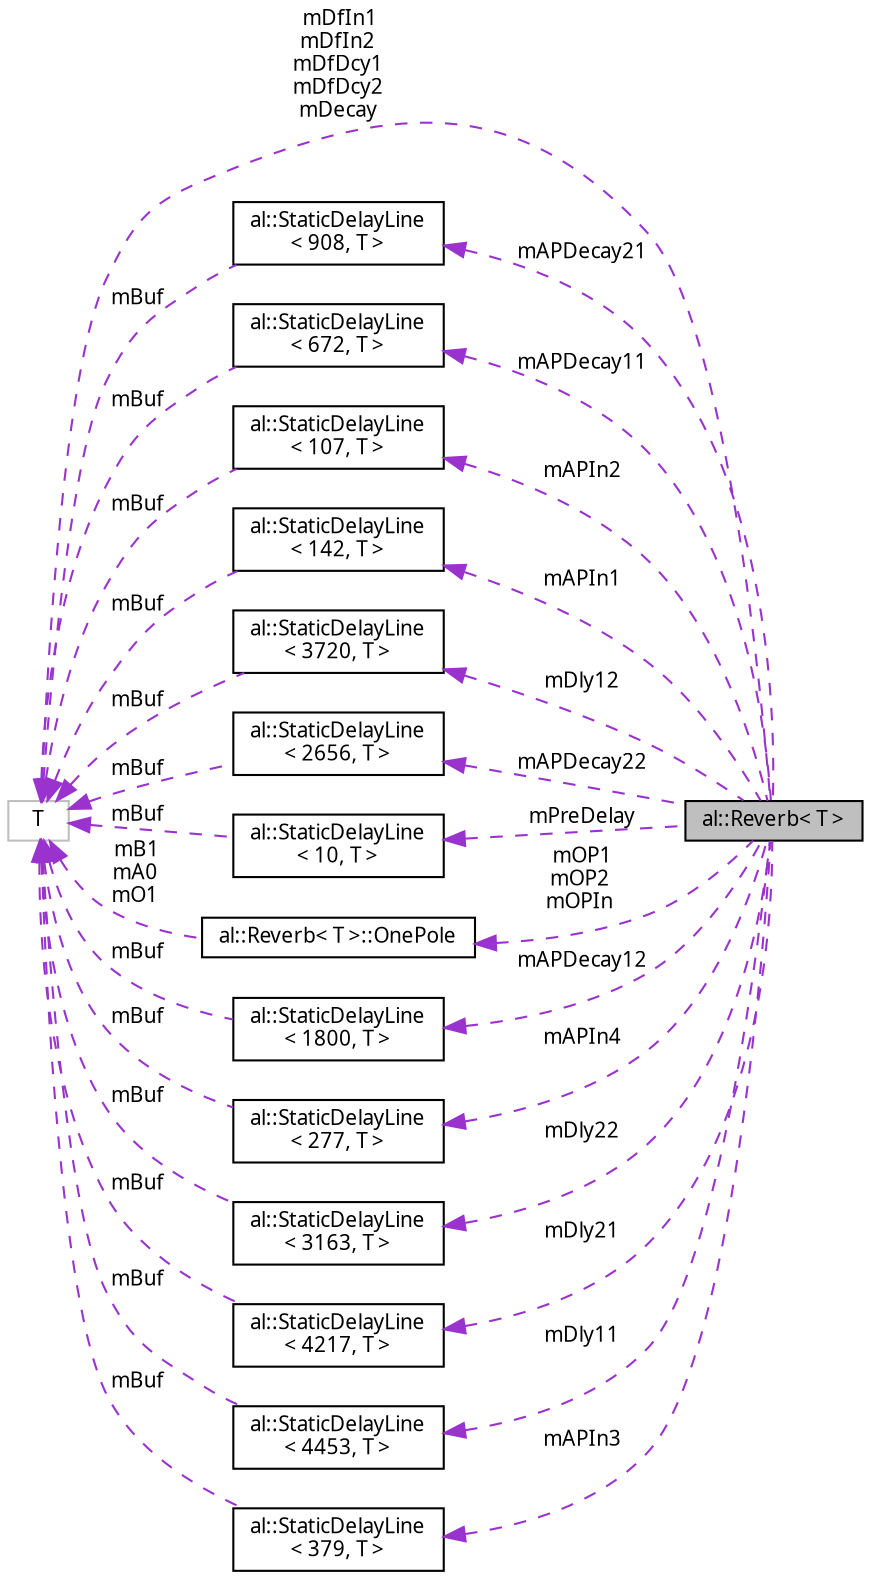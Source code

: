 digraph "al::Reverb&lt; T &gt;"
{
 // LATEX_PDF_SIZE
  bgcolor="transparent";
  edge [fontname="FreeSans.ttf",fontsize="10",labelfontname="FreeSans.ttf",labelfontsize="10"];
  node [fontname="FreeSans.ttf",fontsize="10",shape=record];
  rankdir="LR";
  Node1 [label="al::Reverb\< T \>",height=0.2,width=0.4,color="black", fillcolor="grey75", style="filled", fontcolor="black",tooltip="Plate reverberator."];
  Node2 -> Node1 [dir="back",color="darkorchid3",fontsize="10",style="dashed",label=" mAPDecay21" ,fontname="FreeSans.ttf"];
  Node2 [label="al::StaticDelayLine\l\< 908, T \>",height=0.2,width=0.4,color="black",URL="$classal_1_1_static_delay_line.html",tooltip=" "];
  Node3 -> Node2 [dir="back",color="darkorchid3",fontsize="10",style="dashed",label=" mBuf" ,fontname="FreeSans.ttf"];
  Node3 [label="T",height=0.2,width=0.4,color="grey75",tooltip=" "];
  Node4 -> Node1 [dir="back",color="darkorchid3",fontsize="10",style="dashed",label=" mAPDecay11" ,fontname="FreeSans.ttf"];
  Node4 [label="al::StaticDelayLine\l\< 672, T \>",height=0.2,width=0.4,color="black",URL="$classal_1_1_static_delay_line.html",tooltip=" "];
  Node3 -> Node4 [dir="back",color="darkorchid3",fontsize="10",style="dashed",label=" mBuf" ,fontname="FreeSans.ttf"];
  Node5 -> Node1 [dir="back",color="darkorchid3",fontsize="10",style="dashed",label=" mAPIn2" ,fontname="FreeSans.ttf"];
  Node5 [label="al::StaticDelayLine\l\< 107, T \>",height=0.2,width=0.4,color="black",URL="$classal_1_1_static_delay_line.html",tooltip=" "];
  Node3 -> Node5 [dir="back",color="darkorchid3",fontsize="10",style="dashed",label=" mBuf" ,fontname="FreeSans.ttf"];
  Node6 -> Node1 [dir="back",color="darkorchid3",fontsize="10",style="dashed",label=" mAPIn1" ,fontname="FreeSans.ttf"];
  Node6 [label="al::StaticDelayLine\l\< 142, T \>",height=0.2,width=0.4,color="black",URL="$classal_1_1_static_delay_line.html",tooltip=" "];
  Node3 -> Node6 [dir="back",color="darkorchid3",fontsize="10",style="dashed",label=" mBuf" ,fontname="FreeSans.ttf"];
  Node7 -> Node1 [dir="back",color="darkorchid3",fontsize="10",style="dashed",label=" mDly12" ,fontname="FreeSans.ttf"];
  Node7 [label="al::StaticDelayLine\l\< 3720, T \>",height=0.2,width=0.4,color="black",URL="$classal_1_1_static_delay_line.html",tooltip=" "];
  Node3 -> Node7 [dir="back",color="darkorchid3",fontsize="10",style="dashed",label=" mBuf" ,fontname="FreeSans.ttf"];
  Node8 -> Node1 [dir="back",color="darkorchid3",fontsize="10",style="dashed",label=" mAPDecay22" ,fontname="FreeSans.ttf"];
  Node8 [label="al::StaticDelayLine\l\< 2656, T \>",height=0.2,width=0.4,color="black",URL="$classal_1_1_static_delay_line.html",tooltip=" "];
  Node3 -> Node8 [dir="back",color="darkorchid3",fontsize="10",style="dashed",label=" mBuf" ,fontname="FreeSans.ttf"];
  Node9 -> Node1 [dir="back",color="darkorchid3",fontsize="10",style="dashed",label=" mPreDelay" ,fontname="FreeSans.ttf"];
  Node9 [label="al::StaticDelayLine\l\< 10, T \>",height=0.2,width=0.4,color="black",URL="$classal_1_1_static_delay_line.html",tooltip=" "];
  Node3 -> Node9 [dir="back",color="darkorchid3",fontsize="10",style="dashed",label=" mBuf" ,fontname="FreeSans.ttf"];
  Node10 -> Node1 [dir="back",color="darkorchid3",fontsize="10",style="dashed",label=" mOP1\nmOP2\nmOPIn" ,fontname="FreeSans.ttf"];
  Node10 [label="al::Reverb\< T \>::OnePole",height=0.2,width=0.4,color="black",URL="$classal_1_1_reverb_1_1_one_pole.html",tooltip=" "];
  Node3 -> Node10 [dir="back",color="darkorchid3",fontsize="10",style="dashed",label=" mB1\nmA0\nmO1" ,fontname="FreeSans.ttf"];
  Node11 -> Node1 [dir="back",color="darkorchid3",fontsize="10",style="dashed",label=" mAPDecay12" ,fontname="FreeSans.ttf"];
  Node11 [label="al::StaticDelayLine\l\< 1800, T \>",height=0.2,width=0.4,color="black",URL="$classal_1_1_static_delay_line.html",tooltip=" "];
  Node3 -> Node11 [dir="back",color="darkorchid3",fontsize="10",style="dashed",label=" mBuf" ,fontname="FreeSans.ttf"];
  Node12 -> Node1 [dir="back",color="darkorchid3",fontsize="10",style="dashed",label=" mAPIn4" ,fontname="FreeSans.ttf"];
  Node12 [label="al::StaticDelayLine\l\< 277, T \>",height=0.2,width=0.4,color="black",URL="$classal_1_1_static_delay_line.html",tooltip=" "];
  Node3 -> Node12 [dir="back",color="darkorchid3",fontsize="10",style="dashed",label=" mBuf" ,fontname="FreeSans.ttf"];
  Node13 -> Node1 [dir="back",color="darkorchid3",fontsize="10",style="dashed",label=" mDly22" ,fontname="FreeSans.ttf"];
  Node13 [label="al::StaticDelayLine\l\< 3163, T \>",height=0.2,width=0.4,color="black",URL="$classal_1_1_static_delay_line.html",tooltip=" "];
  Node3 -> Node13 [dir="back",color="darkorchid3",fontsize="10",style="dashed",label=" mBuf" ,fontname="FreeSans.ttf"];
  Node14 -> Node1 [dir="back",color="darkorchid3",fontsize="10",style="dashed",label=" mDly21" ,fontname="FreeSans.ttf"];
  Node14 [label="al::StaticDelayLine\l\< 4217, T \>",height=0.2,width=0.4,color="black",URL="$classal_1_1_static_delay_line.html",tooltip=" "];
  Node3 -> Node14 [dir="back",color="darkorchid3",fontsize="10",style="dashed",label=" mBuf" ,fontname="FreeSans.ttf"];
  Node15 -> Node1 [dir="back",color="darkorchid3",fontsize="10",style="dashed",label=" mDly11" ,fontname="FreeSans.ttf"];
  Node15 [label="al::StaticDelayLine\l\< 4453, T \>",height=0.2,width=0.4,color="black",URL="$classal_1_1_static_delay_line.html",tooltip=" "];
  Node3 -> Node15 [dir="back",color="darkorchid3",fontsize="10",style="dashed",label=" mBuf" ,fontname="FreeSans.ttf"];
  Node16 -> Node1 [dir="back",color="darkorchid3",fontsize="10",style="dashed",label=" mAPIn3" ,fontname="FreeSans.ttf"];
  Node16 [label="al::StaticDelayLine\l\< 379, T \>",height=0.2,width=0.4,color="black",URL="$classal_1_1_static_delay_line.html",tooltip=" "];
  Node3 -> Node16 [dir="back",color="darkorchid3",fontsize="10",style="dashed",label=" mBuf" ,fontname="FreeSans.ttf"];
  Node3 -> Node1 [dir="back",color="darkorchid3",fontsize="10",style="dashed",label=" mDfIn1\nmDfIn2\nmDfDcy1\nmDfDcy2\nmDecay" ,fontname="FreeSans.ttf"];
}
